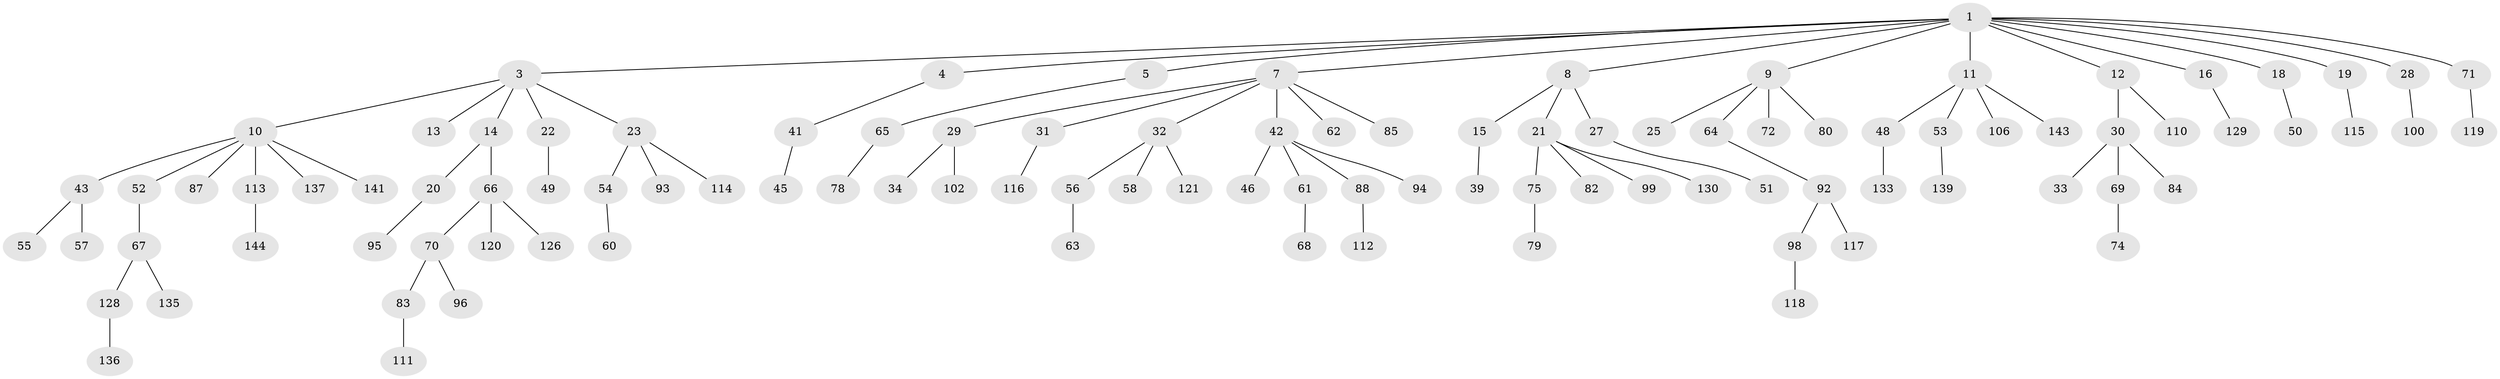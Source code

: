 // Generated by graph-tools (version 1.1) at 2025/24/03/03/25 07:24:07]
// undirected, 104 vertices, 103 edges
graph export_dot {
graph [start="1"]
  node [color=gray90,style=filled];
  1 [super="+2"];
  3 [super="+6"];
  4;
  5 [super="+36"];
  7 [super="+26"];
  8 [super="+77"];
  9 [super="+123"];
  10 [super="+40"];
  11 [super="+59"];
  12 [super="+125"];
  13 [super="+81"];
  14 [super="+17"];
  15;
  16 [super="+107"];
  18 [super="+47"];
  19;
  20 [super="+38"];
  21 [super="+103"];
  22 [super="+24"];
  23 [super="+35"];
  25 [super="+105"];
  27;
  28;
  29;
  30 [super="+86"];
  31;
  32 [super="+37"];
  33;
  34 [super="+97"];
  39;
  41 [super="+44"];
  42 [super="+138"];
  43;
  45;
  46 [super="+90"];
  48;
  49;
  50;
  51;
  52;
  53;
  54 [super="+89"];
  55 [super="+76"];
  56;
  57;
  58 [super="+142"];
  60;
  61;
  62;
  63;
  64 [super="+91"];
  65 [super="+73"];
  66 [super="+127"];
  67;
  68;
  69;
  70;
  71;
  72;
  74;
  75;
  78;
  79 [super="+101"];
  80 [super="+108"];
  82 [super="+109"];
  83;
  84;
  85;
  87;
  88;
  92 [super="+122"];
  93 [super="+131"];
  94;
  95;
  96;
  98;
  99;
  100 [super="+124"];
  102 [super="+104"];
  106;
  110;
  111;
  112;
  113 [super="+132"];
  114;
  115;
  116;
  117 [super="+134"];
  118;
  119;
  120;
  121;
  126;
  128;
  129;
  130;
  133;
  135 [super="+140"];
  136;
  137;
  139;
  141;
  143;
  144;
  1 -- 3;
  1 -- 7;
  1 -- 8;
  1 -- 9;
  1 -- 12;
  1 -- 16;
  1 -- 18;
  1 -- 28;
  1 -- 19;
  1 -- 4;
  1 -- 5;
  1 -- 71;
  1 -- 11;
  3 -- 14;
  3 -- 22;
  3 -- 23;
  3 -- 10;
  3 -- 13;
  4 -- 41;
  5 -- 65;
  7 -- 31;
  7 -- 32;
  7 -- 85;
  7 -- 42;
  7 -- 29;
  7 -- 62;
  8 -- 15;
  8 -- 21;
  8 -- 27;
  9 -- 25;
  9 -- 64;
  9 -- 72;
  9 -- 80;
  10 -- 52;
  10 -- 113;
  10 -- 87;
  10 -- 137;
  10 -- 43;
  10 -- 141;
  11 -- 48;
  11 -- 53;
  11 -- 106;
  11 -- 143;
  12 -- 30;
  12 -- 110;
  14 -- 20;
  14 -- 66;
  15 -- 39;
  16 -- 129;
  18 -- 50;
  19 -- 115;
  20 -- 95;
  21 -- 75;
  21 -- 82;
  21 -- 99;
  21 -- 130;
  22 -- 49;
  23 -- 93;
  23 -- 114;
  23 -- 54;
  27 -- 51;
  28 -- 100;
  29 -- 34;
  29 -- 102;
  30 -- 33;
  30 -- 69;
  30 -- 84;
  31 -- 116;
  32 -- 121;
  32 -- 56;
  32 -- 58;
  41 -- 45;
  42 -- 46;
  42 -- 61;
  42 -- 88;
  42 -- 94;
  43 -- 55;
  43 -- 57;
  48 -- 133;
  52 -- 67;
  53 -- 139;
  54 -- 60;
  56 -- 63;
  61 -- 68;
  64 -- 92;
  65 -- 78;
  66 -- 70;
  66 -- 120;
  66 -- 126;
  67 -- 128;
  67 -- 135;
  69 -- 74;
  70 -- 83;
  70 -- 96;
  71 -- 119;
  75 -- 79;
  83 -- 111;
  88 -- 112;
  92 -- 98;
  92 -- 117;
  98 -- 118;
  113 -- 144;
  128 -- 136;
}
